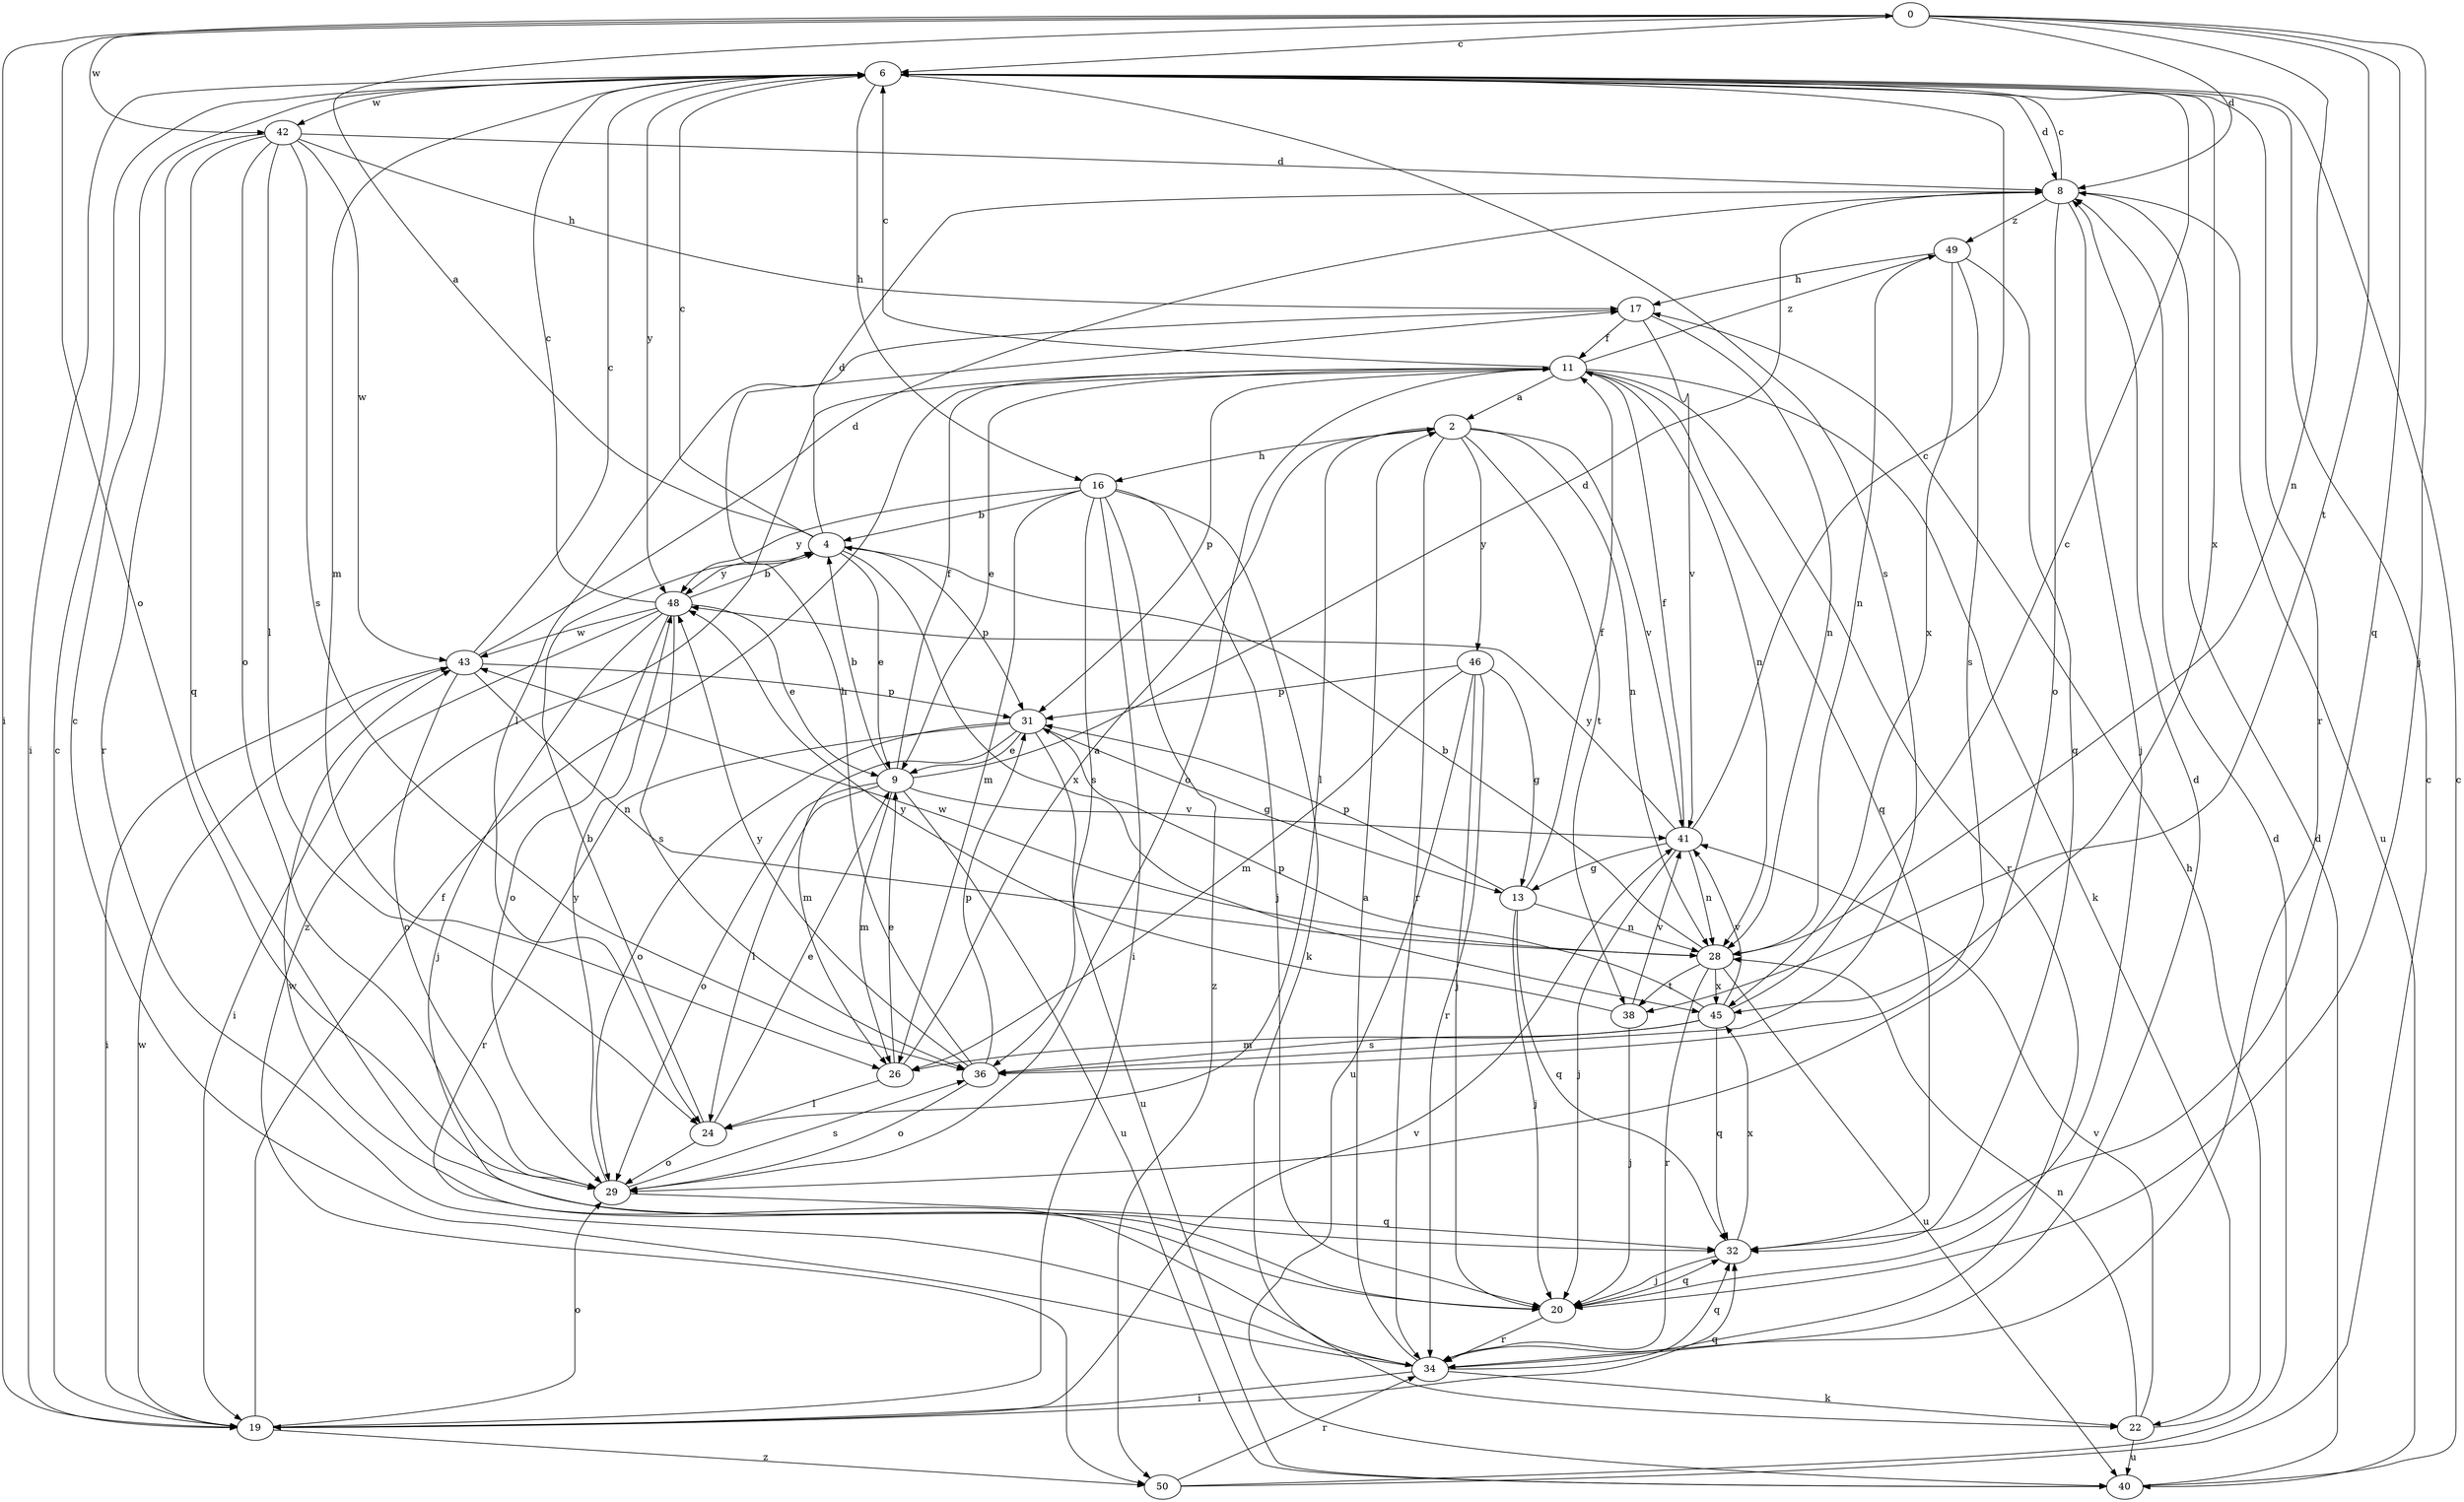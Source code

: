 strict digraph  {
0;
2;
4;
6;
8;
9;
11;
13;
16;
17;
19;
20;
22;
24;
26;
28;
29;
31;
32;
34;
36;
38;
40;
41;
42;
43;
45;
46;
48;
49;
50;
0 -> 6  [label=c];
0 -> 8  [label=d];
0 -> 19  [label=i];
0 -> 20  [label=j];
0 -> 28  [label=n];
0 -> 29  [label=o];
0 -> 32  [label=q];
0 -> 38  [label=t];
0 -> 42  [label=w];
2 -> 16  [label=h];
2 -> 24  [label=l];
2 -> 28  [label=n];
2 -> 34  [label=r];
2 -> 38  [label=t];
2 -> 41  [label=v];
2 -> 46  [label=y];
4 -> 0  [label=a];
4 -> 6  [label=c];
4 -> 8  [label=d];
4 -> 9  [label=e];
4 -> 31  [label=p];
4 -> 45  [label=x];
4 -> 48  [label=y];
6 -> 8  [label=d];
6 -> 16  [label=h];
6 -> 19  [label=i];
6 -> 26  [label=m];
6 -> 34  [label=r];
6 -> 36  [label=s];
6 -> 42  [label=w];
6 -> 45  [label=x];
6 -> 48  [label=y];
8 -> 6  [label=c];
8 -> 20  [label=j];
8 -> 29  [label=o];
8 -> 40  [label=u];
8 -> 49  [label=z];
9 -> 4  [label=b];
9 -> 8  [label=d];
9 -> 11  [label=f];
9 -> 24  [label=l];
9 -> 26  [label=m];
9 -> 29  [label=o];
9 -> 40  [label=u];
9 -> 41  [label=v];
11 -> 2  [label=a];
11 -> 6  [label=c];
11 -> 9  [label=e];
11 -> 22  [label=k];
11 -> 28  [label=n];
11 -> 29  [label=o];
11 -> 31  [label=p];
11 -> 32  [label=q];
11 -> 34  [label=r];
11 -> 49  [label=z];
11 -> 50  [label=z];
13 -> 11  [label=f];
13 -> 20  [label=j];
13 -> 28  [label=n];
13 -> 31  [label=p];
13 -> 32  [label=q];
16 -> 4  [label=b];
16 -> 19  [label=i];
16 -> 20  [label=j];
16 -> 22  [label=k];
16 -> 26  [label=m];
16 -> 36  [label=s];
16 -> 48  [label=y];
16 -> 50  [label=z];
17 -> 11  [label=f];
17 -> 24  [label=l];
17 -> 28  [label=n];
17 -> 41  [label=v];
19 -> 6  [label=c];
19 -> 11  [label=f];
19 -> 29  [label=o];
19 -> 32  [label=q];
19 -> 41  [label=v];
19 -> 43  [label=w];
19 -> 50  [label=z];
20 -> 32  [label=q];
20 -> 34  [label=r];
20 -> 43  [label=w];
22 -> 17  [label=h];
22 -> 28  [label=n];
22 -> 40  [label=u];
22 -> 41  [label=v];
24 -> 4  [label=b];
24 -> 9  [label=e];
24 -> 29  [label=o];
26 -> 2  [label=a];
26 -> 9  [label=e];
26 -> 24  [label=l];
28 -> 4  [label=b];
28 -> 34  [label=r];
28 -> 38  [label=t];
28 -> 40  [label=u];
28 -> 43  [label=w];
28 -> 45  [label=x];
29 -> 32  [label=q];
29 -> 36  [label=s];
29 -> 48  [label=y];
31 -> 9  [label=e];
31 -> 13  [label=g];
31 -> 26  [label=m];
31 -> 29  [label=o];
31 -> 34  [label=r];
31 -> 40  [label=u];
32 -> 20  [label=j];
32 -> 45  [label=x];
34 -> 2  [label=a];
34 -> 6  [label=c];
34 -> 8  [label=d];
34 -> 19  [label=i];
34 -> 22  [label=k];
34 -> 32  [label=q];
36 -> 17  [label=h];
36 -> 29  [label=o];
36 -> 31  [label=p];
36 -> 48  [label=y];
38 -> 20  [label=j];
38 -> 41  [label=v];
38 -> 48  [label=y];
40 -> 6  [label=c];
40 -> 8  [label=d];
41 -> 6  [label=c];
41 -> 11  [label=f];
41 -> 13  [label=g];
41 -> 20  [label=j];
41 -> 28  [label=n];
41 -> 48  [label=y];
42 -> 8  [label=d];
42 -> 17  [label=h];
42 -> 24  [label=l];
42 -> 29  [label=o];
42 -> 32  [label=q];
42 -> 34  [label=r];
42 -> 36  [label=s];
42 -> 43  [label=w];
43 -> 6  [label=c];
43 -> 8  [label=d];
43 -> 19  [label=i];
43 -> 28  [label=n];
43 -> 29  [label=o];
43 -> 31  [label=p];
45 -> 6  [label=c];
45 -> 26  [label=m];
45 -> 31  [label=p];
45 -> 32  [label=q];
45 -> 36  [label=s];
45 -> 41  [label=v];
46 -> 13  [label=g];
46 -> 20  [label=j];
46 -> 26  [label=m];
46 -> 31  [label=p];
46 -> 34  [label=r];
46 -> 40  [label=u];
48 -> 4  [label=b];
48 -> 6  [label=c];
48 -> 9  [label=e];
48 -> 19  [label=i];
48 -> 20  [label=j];
48 -> 29  [label=o];
48 -> 36  [label=s];
48 -> 43  [label=w];
49 -> 17  [label=h];
49 -> 28  [label=n];
49 -> 32  [label=q];
49 -> 36  [label=s];
49 -> 45  [label=x];
50 -> 6  [label=c];
50 -> 8  [label=d];
50 -> 34  [label=r];
}

